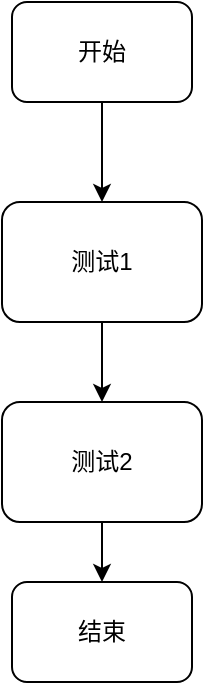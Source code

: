 <mxfile version="20.8.3" type="github">
  <diagram id="BiDxwENCVyBqaSN5nOLB" name="第 1 页">
    <mxGraphModel dx="1174" dy="743" grid="1" gridSize="10" guides="1" tooltips="1" connect="1" arrows="1" fold="1" page="1" pageScale="1" pageWidth="827" pageHeight="1169" math="0" shadow="0">
      <root>
        <mxCell id="0" />
        <mxCell id="1" parent="0" />
        <mxCell id="Pk0iN_IP82bqLYtaJuyF-3" style="edgeStyle=orthogonalEdgeStyle;rounded=0;orthogonalLoop=1;jettySize=auto;html=1;exitX=0.5;exitY=1;exitDx=0;exitDy=0;" edge="1" parent="1" source="Pk0iN_IP82bqLYtaJuyF-1" target="Pk0iN_IP82bqLYtaJuyF-2">
          <mxGeometry relative="1" as="geometry" />
        </mxCell>
        <mxCell id="Pk0iN_IP82bqLYtaJuyF-1" value="开始" style="rounded=1;whiteSpace=wrap;html=1;" vertex="1" parent="1">
          <mxGeometry x="110" y="400" width="90" height="50" as="geometry" />
        </mxCell>
        <mxCell id="Pk0iN_IP82bqLYtaJuyF-5" style="edgeStyle=orthogonalEdgeStyle;rounded=0;orthogonalLoop=1;jettySize=auto;html=1;exitX=0.5;exitY=1;exitDx=0;exitDy=0;" edge="1" parent="1" source="Pk0iN_IP82bqLYtaJuyF-2" target="Pk0iN_IP82bqLYtaJuyF-4">
          <mxGeometry relative="1" as="geometry" />
        </mxCell>
        <mxCell id="Pk0iN_IP82bqLYtaJuyF-2" value="测试1" style="rounded=1;whiteSpace=wrap;html=1;" vertex="1" parent="1">
          <mxGeometry x="105" y="500" width="100" height="60" as="geometry" />
        </mxCell>
        <mxCell id="Pk0iN_IP82bqLYtaJuyF-8" style="edgeStyle=orthogonalEdgeStyle;rounded=0;orthogonalLoop=1;jettySize=auto;html=1;exitX=0.5;exitY=1;exitDx=0;exitDy=0;" edge="1" parent="1" source="Pk0iN_IP82bqLYtaJuyF-4" target="Pk0iN_IP82bqLYtaJuyF-7">
          <mxGeometry relative="1" as="geometry" />
        </mxCell>
        <mxCell id="Pk0iN_IP82bqLYtaJuyF-4" value="测试2" style="rounded=1;whiteSpace=wrap;html=1;" vertex="1" parent="1">
          <mxGeometry x="105" y="600" width="100" height="60" as="geometry" />
        </mxCell>
        <mxCell id="Pk0iN_IP82bqLYtaJuyF-7" value="结束" style="rounded=1;whiteSpace=wrap;html=1;" vertex="1" parent="1">
          <mxGeometry x="110" y="690" width="90" height="50" as="geometry" />
        </mxCell>
      </root>
    </mxGraphModel>
  </diagram>
</mxfile>

